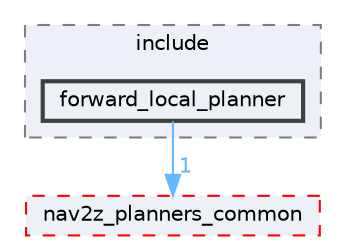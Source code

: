 digraph "smacc2_client_library/nav2z_client/custom_planners/forward_local_planner/include/forward_local_planner"
{
 // LATEX_PDF_SIZE
  bgcolor="transparent";
  edge [fontname=Helvetica,fontsize=10,labelfontname=Helvetica,labelfontsize=10];
  node [fontname=Helvetica,fontsize=10,shape=box,height=0.2,width=0.4];
  compound=true
  subgraph clusterdir_9bbed315310f6daded59e05361aed1e8 {
    graph [ bgcolor="#edf0f7", pencolor="grey50", label="include", fontname=Helvetica,fontsize=10 style="filled,dashed", URL="dir_9bbed315310f6daded59e05361aed1e8.html",tooltip=""]
  dir_0c42d4ca2e90db7d63e751503d289e2a [label="forward_local_planner", fillcolor="#edf0f7", color="grey25", style="filled,bold", URL="dir_0c42d4ca2e90db7d63e751503d289e2a.html",tooltip=""];
  }
  dir_ff0206bad6f2022af99afa405e1f2e4f [label="nav2z_planners_common", fillcolor="#edf0f7", color="red", style="filled,dashed", URL="dir_ff0206bad6f2022af99afa405e1f2e4f.html",tooltip=""];
  dir_0c42d4ca2e90db7d63e751503d289e2a->dir_ff0206bad6f2022af99afa405e1f2e4f [headlabel="1", labeldistance=1.5 headhref="dir_000041_000085.html" color="steelblue1" fontcolor="steelblue1"];
}
